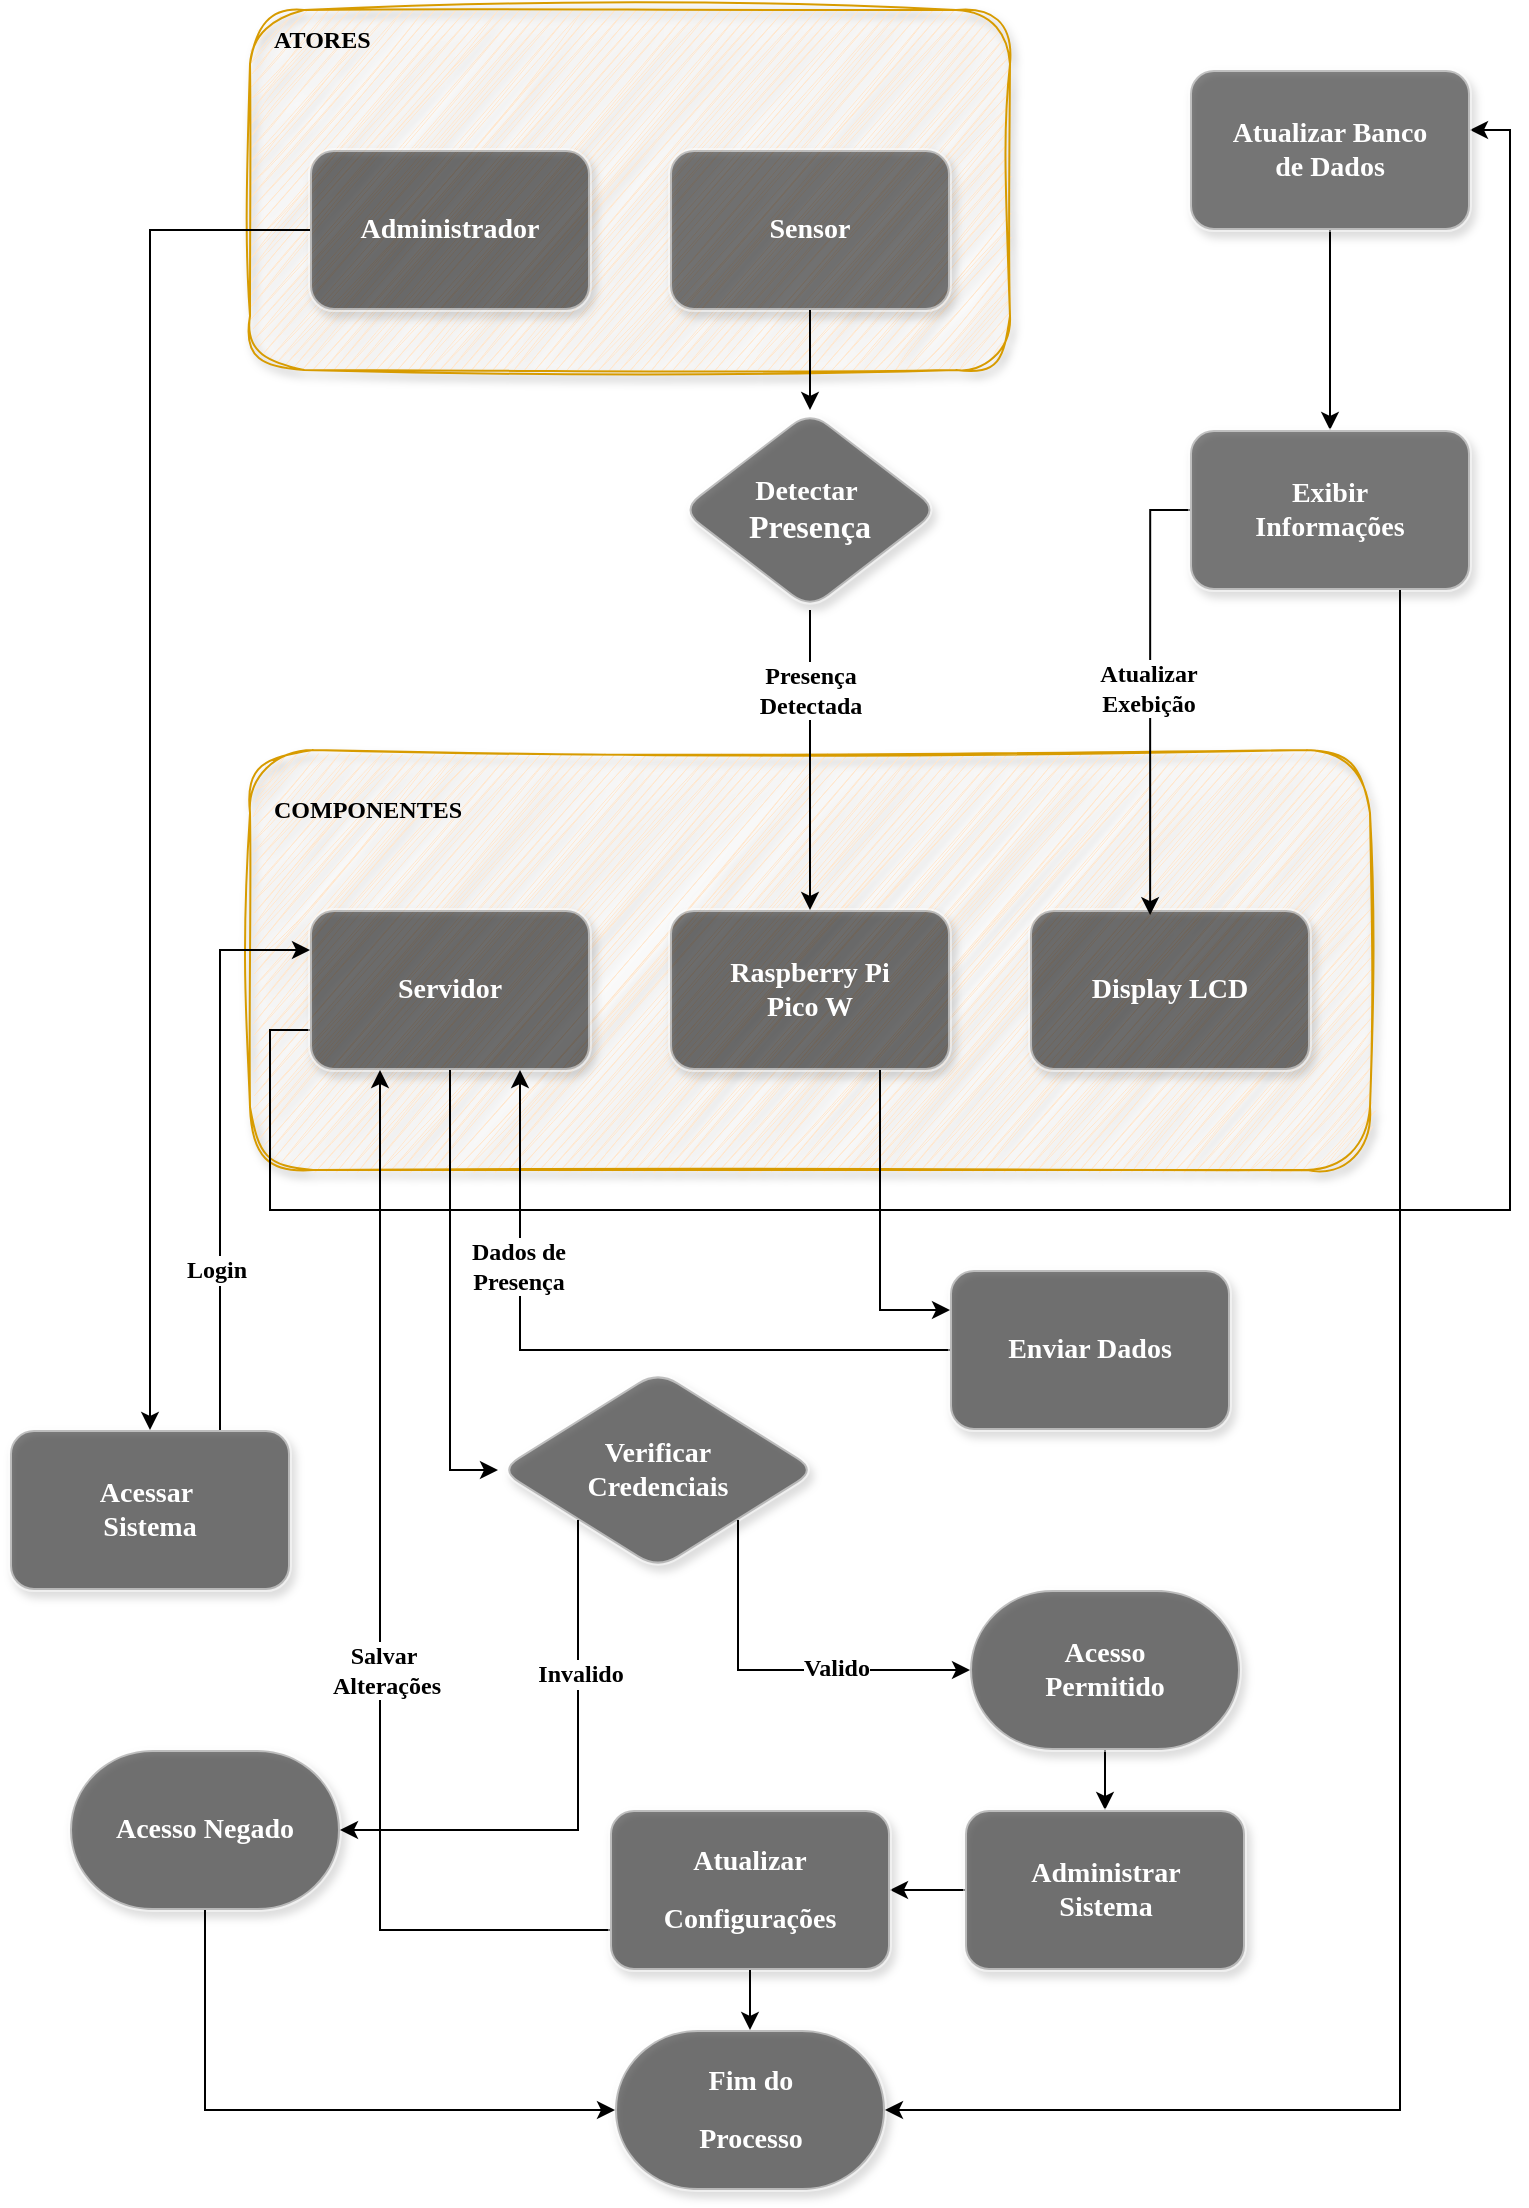 <mxfile version="26.0.3">
  <diagram name="Page-1" id="s998OfCtN13yMkF6CkR0">
    <mxGraphModel dx="1687" dy="918" grid="1" gridSize="10" guides="1" tooltips="1" connect="1" arrows="1" fold="1" page="1" pageScale="1" pageWidth="827" pageHeight="1169" math="0" shadow="0">
      <root>
        <mxCell id="0" />
        <mxCell id="1" parent="0" />
        <mxCell id="R2a6Gr0WO1WaGBbOqRlQ-4" value="&lt;div style=&quot;padding: 0px 0px 150px 10px;&quot;&gt;&lt;font face=&quot;Times New Roman&quot;&gt;&lt;b&gt;ATORES&lt;/b&gt;&lt;/font&gt;&lt;/div&gt;" style="rounded=1;whiteSpace=wrap;html=1;fillColor=#ffe6cc;strokeColor=#d79b00;shadow=1;glass=0;sketch=1;curveFitting=1;jiggle=2;align=left;gradientColor=none;" vertex="1" parent="1">
          <mxGeometry x="130" y="40" width="380" height="180" as="geometry" />
        </mxCell>
        <mxCell id="R2a6Gr0WO1WaGBbOqRlQ-5" value="&lt;font style=&quot;font-size: 14px; color: rgb(255, 255, 255);&quot; face=&quot;Times New Roman&quot;&gt;&lt;b&gt;Administrador&lt;/b&gt;&lt;/font&gt;" style="rounded=1;whiteSpace=wrap;html=1;shadow=1;opacity=50;fillColor=#000000;strokeColor=#FFFFFF;strokeWidth=2;" vertex="1" parent="1">
          <mxGeometry x="160" y="110" width="140" height="80" as="geometry" />
        </mxCell>
        <mxCell id="R2a6Gr0WO1WaGBbOqRlQ-6" value="&lt;font style=&quot;font-size: 14px; color: rgb(255, 255, 255);&quot; face=&quot;Times New Roman&quot;&gt;&lt;b&gt;Sensor&lt;/b&gt;&lt;/font&gt;" style="rounded=1;whiteSpace=wrap;html=1;shadow=1;fillColor=light-dark(#0d0c0d, #392f3f);strokeColor=#FFFFFF;glass=0;fillStyle=auto;opacity=50;strokeWidth=2;shadowOpacity=25;" vertex="1" parent="1">
          <mxGeometry x="340" y="110" width="140" height="80" as="geometry" />
        </mxCell>
        <mxCell id="R2a6Gr0WO1WaGBbOqRlQ-8" value="&lt;font face=&quot;Times New Roman&quot; style=&quot;color: rgb(255, 255, 255); font-size: 14px;&quot;&gt;&lt;b style=&quot;&quot;&gt;Detectar&amp;nbsp;&lt;/b&gt;&lt;/font&gt;&lt;div&gt;&lt;font size=&quot;3&quot; face=&quot;Times New Roman&quot; style=&quot;color: rgb(255, 255, 255);&quot;&gt;&lt;b style=&quot;&quot;&gt;Presença&lt;/b&gt;&lt;/font&gt;&lt;/div&gt;" style="rhombus;whiteSpace=wrap;html=1;rounded=1;arcSize=24;shadow=1;opacity=50;fillColor=#000000;strokeColor=#FFFFFF;strokeWidth=2;" vertex="1" parent="1">
          <mxGeometry x="345" y="240" width="130" height="100" as="geometry" />
        </mxCell>
        <mxCell id="R2a6Gr0WO1WaGBbOqRlQ-11" value="&lt;div style=&quot;padding: 0px 0px 150px 10px;&quot;&gt;&lt;font face=&quot;Times New Roman&quot;&gt;&lt;b&gt;COMPONENTES&lt;/b&gt;&lt;/font&gt;&lt;/div&gt;" style="rounded=1;whiteSpace=wrap;html=1;fillColor=#ffe6cc;strokeColor=#d79b00;shadow=1;glass=0;sketch=1;curveFitting=1;jiggle=2;align=left;gradientColor=none;" vertex="1" parent="1">
          <mxGeometry x="130" y="410" width="560" height="210" as="geometry" />
        </mxCell>
        <mxCell id="R2a6Gr0WO1WaGBbOqRlQ-37" style="edgeStyle=orthogonalEdgeStyle;rounded=0;orthogonalLoop=1;jettySize=auto;html=1;entryX=1;entryY=0.5;entryDx=0;entryDy=0;exitX=0;exitY=0.75;exitDx=0;exitDy=0;" edge="1" parent="1" source="R2a6Gr0WO1WaGBbOqRlQ-12">
          <mxGeometry relative="1" as="geometry">
            <mxPoint x="190" y="610" as="sourcePoint" />
            <mxPoint x="740" y="100" as="targetPoint" />
            <Array as="points">
              <mxPoint x="140" y="550" />
              <mxPoint x="140" y="640" />
              <mxPoint x="760" y="640" />
              <mxPoint x="760" y="100" />
            </Array>
          </mxGeometry>
        </mxCell>
        <mxCell id="R2a6Gr0WO1WaGBbOqRlQ-12" value="&lt;font style=&quot;font-size: 14px; color: rgb(255, 255, 255);&quot; face=&quot;Times New Roman&quot;&gt;&lt;b&gt;Servidor&lt;/b&gt;&lt;/font&gt;&lt;span style=&quot;color: rgba(0, 0, 0, 0); font-family: monospace; font-size: 0px; text-align: start; text-wrap-mode: nowrap;&quot;&gt;%3CmxGraphModel%3E%3Croot%3E%3CmxCell%20id%3D%220%22%2F%3E%3CmxCell%20id%3D%221%22%20parent%3D%220%22%2F%3E%3CmxCell%20id%3D%222%22%20value%3D%22%26lt%3Bfont%20style%3D%26quot%3Bfont-size%3A%2014px%3B%20color%3A%20rgb(255%2C%20255%2C%20255)%3B%26quot%3B%20face%3D%26quot%3BTimes%20New%20Roman%26quot%3B%26gt%3B%26lt%3Bb%26gt%3BAdministrador%26lt%3B%2Fb%26gt%3B%26lt%3B%2Ffont%26gt%3B%22%20style%3D%22rounded%3D1%3BwhiteSpace%3Dwrap%3Bhtml%3D1%3Bshadow%3D1%3Bopacity%3D50%3BfillColor%3D%23000000%3BstrokeColor%3D%23FFFFFF%3BstrokeWidth%3D2%3B%22%20vertex%3D%221%22%20parent%3D%221%22%3E%3CmxGeometry%20x%3D%22220%22%20y%3D%22110%22%20width%3D%22140%22%20height%3D%2280%22%20as%3D%22geometry%22%2F%3E%3C%2FmxCell%3E%3C%2Froot%3E%3C%2FmxGraphModel%3E&lt;/span&gt;" style="rounded=1;whiteSpace=wrap;html=1;shadow=1;opacity=50;fillColor=#000000;strokeColor=#FFFFFF;strokeWidth=2;" vertex="1" parent="1">
          <mxGeometry x="160" y="490" width="140" height="80" as="geometry" />
        </mxCell>
        <mxCell id="R2a6Gr0WO1WaGBbOqRlQ-13" value="&lt;font face=&quot;Times New Roman&quot; color=&quot;#ffffff&quot;&gt;&lt;span style=&quot;font-size: 14px;&quot;&gt;&lt;b&gt;Raspberry Pi&lt;/b&gt;&lt;/span&gt;&lt;/font&gt;&lt;div&gt;&lt;font face=&quot;Times New Roman&quot; color=&quot;#ffffff&quot;&gt;&lt;span style=&quot;font-size: 14px;&quot;&gt;&lt;b&gt;Pico W&lt;/b&gt;&lt;/span&gt;&lt;/font&gt;&lt;/div&gt;" style="rounded=1;whiteSpace=wrap;html=1;shadow=1;opacity=50;fillColor=#000000;strokeColor=#FFFFFF;strokeWidth=2;" vertex="1" parent="1">
          <mxGeometry x="340" y="490" width="140" height="80" as="geometry" />
        </mxCell>
        <mxCell id="R2a6Gr0WO1WaGBbOqRlQ-14" value="&lt;font face=&quot;Times New Roman&quot; color=&quot;#ffffff&quot;&gt;&lt;span style=&quot;font-size: 14px;&quot;&gt;&lt;b&gt;Display LCD&lt;/b&gt;&lt;/span&gt;&lt;/font&gt;" style="rounded=1;whiteSpace=wrap;html=1;shadow=1;opacity=50;fillColor=#000000;strokeColor=#FFFFFF;strokeWidth=2;" vertex="1" parent="1">
          <mxGeometry x="520" y="490" width="140" height="80" as="geometry" />
        </mxCell>
        <mxCell id="R2a6Gr0WO1WaGBbOqRlQ-65" style="edgeStyle=orthogonalEdgeStyle;rounded=0;orthogonalLoop=1;jettySize=auto;html=1;exitX=0.5;exitY=1;exitDx=0;exitDy=0;entryX=0.5;entryY=0;entryDx=0;entryDy=0;" edge="1" parent="1" source="R2a6Gr0WO1WaGBbOqRlQ-15" target="R2a6Gr0WO1WaGBbOqRlQ-16">
          <mxGeometry relative="1" as="geometry" />
        </mxCell>
        <mxCell id="R2a6Gr0WO1WaGBbOqRlQ-15" value="&lt;font style=&quot;font-size: 14px; color: rgb(255, 255, 255);&quot; face=&quot;Times New Roman&quot;&gt;&lt;b&gt;Atualizar Banco&lt;/b&gt;&lt;/font&gt;&lt;div&gt;&lt;font style=&quot;font-size: 14px; color: rgb(255, 255, 255);&quot; face=&quot;Times New Roman&quot;&gt;&lt;b&gt;de Dados&lt;/b&gt;&lt;/font&gt;&lt;/div&gt;" style="rounded=1;whiteSpace=wrap;html=1;shadow=1;fillColor=light-dark(#0d0c0d, #392f3f);strokeColor=#FFFFFF;glass=0;fillStyle=auto;opacity=50;strokeWidth=2;shadowOpacity=25;" vertex="1" parent="1">
          <mxGeometry x="600" y="70" width="140" height="80" as="geometry" />
        </mxCell>
        <mxCell id="R2a6Gr0WO1WaGBbOqRlQ-35" value="" style="edgeStyle=orthogonalEdgeStyle;rounded=0;orthogonalLoop=1;jettySize=auto;html=1;entryX=0.429;entryY=0.032;entryDx=0;entryDy=0;entryPerimeter=0;flowAnimation=0;exitX=0;exitY=0.5;exitDx=0;exitDy=0;" edge="1" parent="1" source="R2a6Gr0WO1WaGBbOqRlQ-16" target="R2a6Gr0WO1WaGBbOqRlQ-14">
          <mxGeometry relative="1" as="geometry">
            <mxPoint x="630.059" y="300" as="sourcePoint" />
            <Array as="points">
              <mxPoint x="580" y="290" />
            </Array>
          </mxGeometry>
        </mxCell>
        <mxCell id="R2a6Gr0WO1WaGBbOqRlQ-36" value="&lt;font face=&quot;Times New Roman&quot; style=&quot;font-size: 12px;&quot;&gt;&lt;b&gt;Atualizar&lt;/b&gt;&lt;/font&gt;&lt;div&gt;&lt;font face=&quot;Times New Roman&quot; style=&quot;font-size: 12px;&quot;&gt;&lt;b&gt;Exebição&lt;/b&gt;&lt;/font&gt;&lt;/div&gt;" style="edgeLabel;html=1;align=center;verticalAlign=middle;resizable=0;points=[];" vertex="1" connectable="0" parent="R2a6Gr0WO1WaGBbOqRlQ-35">
          <mxGeometry x="0.117" y="-1" relative="1" as="geometry">
            <mxPoint y="-15" as="offset" />
          </mxGeometry>
        </mxCell>
        <mxCell id="R2a6Gr0WO1WaGBbOqRlQ-16" value="&lt;font style=&quot;font-size: 14px; color: rgb(255, 255, 255);&quot; face=&quot;Times New Roman&quot;&gt;&lt;b&gt;Exibir&lt;/b&gt;&lt;/font&gt;&lt;div&gt;&lt;font style=&quot;font-size: 14px; color: rgb(255, 255, 255);&quot; face=&quot;Times New Roman&quot;&gt;&lt;b&gt;Informações&lt;/b&gt;&lt;/font&gt;&lt;/div&gt;" style="rounded=1;whiteSpace=wrap;html=1;shadow=1;fillColor=light-dark(#0d0c0d, #392f3f);strokeColor=#FFFFFF;glass=0;fillStyle=auto;opacity=50;strokeWidth=2;shadowOpacity=25;" vertex="1" parent="1">
          <mxGeometry x="600" y="250" width="140" height="80" as="geometry" />
        </mxCell>
        <mxCell id="R2a6Gr0WO1WaGBbOqRlQ-17" value="&lt;font face=&quot;Times New Roman&quot; color=&quot;#ffffff&quot;&gt;&lt;span style=&quot;font-size: 14px;&quot;&gt;&lt;b&gt;Verificar&lt;/b&gt;&lt;/span&gt;&lt;/font&gt;&lt;div&gt;&lt;font face=&quot;Times New Roman&quot; color=&quot;#ffffff&quot;&gt;&lt;span style=&quot;font-size: 14px;&quot;&gt;&lt;b&gt;Credenciais&lt;/b&gt;&lt;/span&gt;&lt;/font&gt;&lt;/div&gt;" style="rhombus;whiteSpace=wrap;html=1;rounded=1;arcSize=24;shadow=1;opacity=50;fillColor=#000000;strokeColor=#FFFFFF;strokeWidth=2;" vertex="1" parent="1">
          <mxGeometry x="254" y="720" width="160" height="100" as="geometry" />
        </mxCell>
        <mxCell id="R2a6Gr0WO1WaGBbOqRlQ-18" value="&lt;font face=&quot;Times New Roman&quot; color=&quot;#ffffff&quot;&gt;&lt;span style=&quot;font-size: 14px;&quot;&gt;&lt;b&gt;Acessar&amp;nbsp;&lt;/b&gt;&lt;/span&gt;&lt;/font&gt;&lt;div&gt;&lt;font face=&quot;Times New Roman&quot; color=&quot;#ffffff&quot;&gt;&lt;span style=&quot;font-size: 14px;&quot;&gt;&lt;b&gt;Sistema&lt;/b&gt;&lt;/span&gt;&lt;/font&gt;&lt;/div&gt;" style="rounded=1;whiteSpace=wrap;html=1;shadow=1;opacity=50;fillColor=#000000;strokeColor=#FFFFFF;strokeWidth=2;" vertex="1" parent="1">
          <mxGeometry x="10" y="750" width="140" height="80" as="geometry" />
        </mxCell>
        <mxCell id="R2a6Gr0WO1WaGBbOqRlQ-50" value="" style="edgeStyle=orthogonalEdgeStyle;rounded=0;orthogonalLoop=1;jettySize=auto;html=1;entryX=0.75;entryY=1;entryDx=0;entryDy=0;" edge="1" parent="1" source="R2a6Gr0WO1WaGBbOqRlQ-19" target="R2a6Gr0WO1WaGBbOqRlQ-12">
          <mxGeometry relative="1" as="geometry" />
        </mxCell>
        <mxCell id="R2a6Gr0WO1WaGBbOqRlQ-52" value="&lt;b&gt;&lt;font style=&quot;font-size: 12px;&quot; face=&quot;Times New Roman&quot;&gt;Dados de&lt;/font&gt;&lt;/b&gt;&lt;div&gt;&lt;b&gt;&lt;font style=&quot;font-size: 12px;&quot; face=&quot;Times New Roman&quot;&gt;Presença&lt;/font&gt;&lt;/b&gt;&lt;/div&gt;" style="edgeLabel;html=1;align=center;verticalAlign=middle;resizable=0;points=[];" vertex="1" connectable="0" parent="R2a6Gr0WO1WaGBbOqRlQ-50">
          <mxGeometry x="0.455" y="1" relative="1" as="geometry">
            <mxPoint y="1" as="offset" />
          </mxGeometry>
        </mxCell>
        <mxCell id="R2a6Gr0WO1WaGBbOqRlQ-19" value="&lt;font face=&quot;Times New Roman&quot; color=&quot;#ffffff&quot;&gt;&lt;span style=&quot;font-size: 14px;&quot;&gt;&lt;b&gt;Enviar Dados&lt;/b&gt;&lt;/span&gt;&lt;/font&gt;" style="rounded=1;whiteSpace=wrap;html=1;shadow=1;opacity=50;fillColor=#000000;strokeColor=#FFFFFF;strokeWidth=2;" vertex="1" parent="1">
          <mxGeometry x="480" y="670" width="140" height="80" as="geometry" />
        </mxCell>
        <mxCell id="R2a6Gr0WO1WaGBbOqRlQ-59" style="edgeStyle=orthogonalEdgeStyle;rounded=0;orthogonalLoop=1;jettySize=auto;html=1;exitX=0.5;exitY=1;exitDx=0;exitDy=0;exitPerimeter=0;entryX=0.5;entryY=0;entryDx=0;entryDy=0;" edge="1" parent="1" source="R2a6Gr0WO1WaGBbOqRlQ-21" target="R2a6Gr0WO1WaGBbOqRlQ-23">
          <mxGeometry relative="1" as="geometry" />
        </mxCell>
        <mxCell id="R2a6Gr0WO1WaGBbOqRlQ-21" value="&lt;p&gt;&lt;font style=&quot;font-size: 14px;&quot; face=&quot;Times New Roman&quot;&gt;&lt;font style=&quot;color: rgb(255, 255, 255);&quot;&gt;&lt;b style=&quot;&quot;&gt;Acesso&lt;br&gt;&lt;/b&gt;&lt;/font&gt;&lt;font style=&quot;color: rgb(255, 255, 255);&quot;&gt;&lt;b style=&quot;&quot;&gt;Permitido&lt;/b&gt;&lt;/font&gt;&lt;/font&gt;&lt;/p&gt;" style="strokeWidth=2;html=1;shape=mxgraph.flowchart.terminator;whiteSpace=wrap;shadow=1;opacity=50;strokeColor=#FFFFFF;fillColor=#000000;align=center;" vertex="1" parent="1">
          <mxGeometry x="490" y="830" width="135" height="80" as="geometry" />
        </mxCell>
        <mxCell id="R2a6Gr0WO1WaGBbOqRlQ-22" value="&lt;div&gt;&lt;font style=&quot;color: rgb(255, 255, 255); font-size: 14px;&quot; face=&quot;Times New Roman&quot;&gt;&lt;b style=&quot;&quot;&gt;Acesso Negado&lt;/b&gt;&lt;/font&gt;&lt;/div&gt;" style="strokeWidth=2;html=1;shape=mxgraph.flowchart.terminator;whiteSpace=wrap;shadow=1;opacity=50;strokeColor=#FFFFFF;fillColor=#000000;" vertex="1" parent="1">
          <mxGeometry x="40" y="910" width="135" height="80" as="geometry" />
        </mxCell>
        <mxCell id="R2a6Gr0WO1WaGBbOqRlQ-61" style="edgeStyle=orthogonalEdgeStyle;rounded=0;orthogonalLoop=1;jettySize=auto;html=1;exitX=0;exitY=0.5;exitDx=0;exitDy=0;entryX=1;entryY=0.5;entryDx=0;entryDy=0;" edge="1" parent="1" source="R2a6Gr0WO1WaGBbOqRlQ-23" target="R2a6Gr0WO1WaGBbOqRlQ-24">
          <mxGeometry relative="1" as="geometry" />
        </mxCell>
        <mxCell id="R2a6Gr0WO1WaGBbOqRlQ-23" value="&lt;p&gt;&lt;font face=&quot;Times New Roman&quot;&gt;&lt;font color=&quot;#ffffff&quot;&gt;&lt;span style=&quot;font-size: 14px;&quot;&gt;&lt;b style=&quot;&quot;&gt;Administrar&lt;br&gt;&lt;/b&gt;&lt;/span&gt;&lt;/font&gt;&lt;font color=&quot;#ffffff&quot;&gt;&lt;span style=&quot;font-size: 14px;&quot;&gt;&lt;b style=&quot;&quot;&gt;Sistema&lt;/b&gt;&lt;/span&gt;&lt;/font&gt;&lt;/font&gt;&lt;/p&gt;" style="rounded=1;whiteSpace=wrap;html=1;shadow=1;opacity=50;fillColor=#000000;strokeColor=#FFFFFF;strokeWidth=2;align=center;" vertex="1" parent="1">
          <mxGeometry x="487.5" y="940" width="140" height="80" as="geometry" />
        </mxCell>
        <mxCell id="R2a6Gr0WO1WaGBbOqRlQ-63" style="edgeStyle=orthogonalEdgeStyle;rounded=0;orthogonalLoop=1;jettySize=auto;html=1;exitX=0;exitY=0.75;exitDx=0;exitDy=0;entryX=0.25;entryY=1;entryDx=0;entryDy=0;" edge="1" parent="1" source="R2a6Gr0WO1WaGBbOqRlQ-24" target="R2a6Gr0WO1WaGBbOqRlQ-12">
          <mxGeometry relative="1" as="geometry" />
        </mxCell>
        <mxCell id="R2a6Gr0WO1WaGBbOqRlQ-64" value="&lt;b&gt;&lt;font style=&quot;font-size: 12px;&quot; face=&quot;Times New Roman&quot;&gt;Salvar&amp;nbsp;&lt;/font&gt;&lt;/b&gt;&lt;div&gt;&lt;b&gt;&lt;font style=&quot;font-size: 12px;&quot; face=&quot;Times New Roman&quot;&gt;Alterações&lt;/font&gt;&lt;/b&gt;&lt;/div&gt;" style="edgeLabel;html=1;align=center;verticalAlign=middle;resizable=0;points=[];" vertex="1" connectable="0" parent="R2a6Gr0WO1WaGBbOqRlQ-63">
          <mxGeometry x="-0.11" y="-3" relative="1" as="geometry">
            <mxPoint y="-3" as="offset" />
          </mxGeometry>
        </mxCell>
        <mxCell id="R2a6Gr0WO1WaGBbOqRlQ-24" value="&lt;p&gt;&lt;font face=&quot;Times New Roman&quot; color=&quot;#ffffff&quot;&gt;&lt;span style=&quot;font-size: 14px;&quot;&gt;&lt;b&gt;Atualizar&lt;/b&gt;&lt;/span&gt;&lt;/font&gt;&lt;/p&gt;&lt;p&gt;&lt;font face=&quot;Times New Roman&quot; color=&quot;#ffffff&quot;&gt;&lt;span style=&quot;font-size: 14px;&quot;&gt;&lt;b&gt;Configurações&lt;/b&gt;&lt;/span&gt;&lt;/font&gt;&lt;/p&gt;" style="rounded=1;whiteSpace=wrap;html=1;shadow=1;opacity=50;fillColor=#000000;strokeColor=#FFFFFF;strokeWidth=2;align=center;" vertex="1" parent="1">
          <mxGeometry x="310" y="940" width="140" height="80" as="geometry" />
        </mxCell>
        <mxCell id="R2a6Gr0WO1WaGBbOqRlQ-25" value="&lt;p&gt;&lt;font face=&quot;Times New Roman&quot; color=&quot;#ffffff&quot;&gt;&lt;span style=&quot;font-size: 14px;&quot;&gt;&lt;b&gt;Fim do&lt;/b&gt;&lt;/span&gt;&lt;/font&gt;&lt;/p&gt;&lt;p&gt;&lt;font face=&quot;Times New Roman&quot; color=&quot;#ffffff&quot;&gt;&lt;span style=&quot;font-size: 14px;&quot;&gt;&lt;b&gt;Processo&lt;/b&gt;&lt;/span&gt;&lt;/font&gt;&lt;/p&gt;" style="strokeWidth=2;html=1;shape=mxgraph.flowchart.terminator;whiteSpace=wrap;shadow=1;opacity=50;strokeColor=#FFFFFF;fillColor=#000000;align=center;" vertex="1" parent="1">
          <mxGeometry x="312.5" y="1050" width="135" height="80" as="geometry" />
        </mxCell>
        <mxCell id="R2a6Gr0WO1WaGBbOqRlQ-27" value="" style="endArrow=classic;html=1;rounded=0;entryX=0.5;entryY=0;entryDx=0;entryDy=0;exitX=0;exitY=0.5;exitDx=0;exitDy=0;" edge="1" parent="1" source="R2a6Gr0WO1WaGBbOqRlQ-5" target="R2a6Gr0WO1WaGBbOqRlQ-18">
          <mxGeometry width="50" height="50" relative="1" as="geometry">
            <mxPoint x="110" y="170" as="sourcePoint" />
            <mxPoint x="80" y="590" as="targetPoint" />
            <Array as="points">
              <mxPoint x="80" y="150" />
            </Array>
          </mxGeometry>
        </mxCell>
        <mxCell id="R2a6Gr0WO1WaGBbOqRlQ-29" value="" style="endArrow=classic;html=1;rounded=0;exitX=0.5;exitY=1;exitDx=0;exitDy=0;entryX=0.5;entryY=0;entryDx=0;entryDy=0;" edge="1" parent="1" source="R2a6Gr0WO1WaGBbOqRlQ-6" target="R2a6Gr0WO1WaGBbOqRlQ-8">
          <mxGeometry width="50" height="50" relative="1" as="geometry">
            <mxPoint x="300" y="460" as="sourcePoint" />
            <mxPoint x="350" y="410" as="targetPoint" />
          </mxGeometry>
        </mxCell>
        <mxCell id="R2a6Gr0WO1WaGBbOqRlQ-41" value="" style="endArrow=classic;html=1;rounded=0;exitX=0.75;exitY=1;exitDx=0;exitDy=0;entryX=1;entryY=0.5;entryDx=0;entryDy=0;entryPerimeter=0;" edge="1" parent="1" source="R2a6Gr0WO1WaGBbOqRlQ-16" target="R2a6Gr0WO1WaGBbOqRlQ-25">
          <mxGeometry width="50" height="50" relative="1" as="geometry">
            <mxPoint x="670" y="850" as="sourcePoint" />
            <mxPoint x="710" y="810" as="targetPoint" />
            <Array as="points">
              <mxPoint x="705" y="1090" />
            </Array>
          </mxGeometry>
        </mxCell>
        <mxCell id="R2a6Gr0WO1WaGBbOqRlQ-42" value="" style="endArrow=classic;html=1;rounded=0;exitX=0.75;exitY=1;exitDx=0;exitDy=0;entryX=0;entryY=0.25;entryDx=0;entryDy=0;" edge="1" parent="1" source="R2a6Gr0WO1WaGBbOqRlQ-13" target="R2a6Gr0WO1WaGBbOqRlQ-19">
          <mxGeometry width="50" height="50" relative="1" as="geometry">
            <mxPoint x="530" y="710" as="sourcePoint" />
            <mxPoint x="410" y="660" as="targetPoint" />
            <Array as="points">
              <mxPoint x="445" y="690" />
            </Array>
          </mxGeometry>
        </mxCell>
        <mxCell id="R2a6Gr0WO1WaGBbOqRlQ-43" value="" style="endArrow=classic;html=1;rounded=0;exitX=0.75;exitY=0;exitDx=0;exitDy=0;entryX=0;entryY=0.25;entryDx=0;entryDy=0;" edge="1" parent="1" source="R2a6Gr0WO1WaGBbOqRlQ-18" target="R2a6Gr0WO1WaGBbOqRlQ-12">
          <mxGeometry width="50" height="50" relative="1" as="geometry">
            <mxPoint x="350" y="580" as="sourcePoint" />
            <mxPoint x="400" y="530" as="targetPoint" />
            <Array as="points">
              <mxPoint x="115" y="510" />
            </Array>
          </mxGeometry>
        </mxCell>
        <mxCell id="R2a6Gr0WO1WaGBbOqRlQ-44" value="&lt;b&gt;&lt;font face=&quot;Times New Roman&quot; style=&quot;font-size: 12px;&quot;&gt;Login&lt;/font&gt;&lt;/b&gt;" style="edgeLabel;html=1;align=center;verticalAlign=middle;resizable=0;points=[];" vertex="1" connectable="0" parent="R2a6Gr0WO1WaGBbOqRlQ-43">
          <mxGeometry x="-0.362" y="2" relative="1" as="geometry">
            <mxPoint y="11" as="offset" />
          </mxGeometry>
        </mxCell>
        <mxCell id="R2a6Gr0WO1WaGBbOqRlQ-48" value="" style="endArrow=classic;html=1;rounded=0;exitX=0.5;exitY=1;exitDx=0;exitDy=0;entryX=0;entryY=0.5;entryDx=0;entryDy=0;" edge="1" parent="1" source="R2a6Gr0WO1WaGBbOqRlQ-12" target="R2a6Gr0WO1WaGBbOqRlQ-17">
          <mxGeometry width="50" height="50" relative="1" as="geometry">
            <mxPoint x="350" y="810" as="sourcePoint" />
            <mxPoint x="350" y="710" as="targetPoint" />
            <Array as="points">
              <mxPoint x="230" y="770" />
            </Array>
          </mxGeometry>
        </mxCell>
        <mxCell id="R2a6Gr0WO1WaGBbOqRlQ-54" value="" style="endArrow=classic;html=1;rounded=0;exitX=1;exitY=1;exitDx=0;exitDy=0;entryX=0;entryY=0.5;entryDx=0;entryDy=0;entryPerimeter=0;" edge="1" parent="1" source="R2a6Gr0WO1WaGBbOqRlQ-17" target="R2a6Gr0WO1WaGBbOqRlQ-21">
          <mxGeometry width="50" height="50" relative="1" as="geometry">
            <mxPoint x="350" y="700" as="sourcePoint" />
            <mxPoint x="400" y="650" as="targetPoint" />
            <Array as="points">
              <mxPoint x="374" y="870" />
            </Array>
          </mxGeometry>
        </mxCell>
        <mxCell id="R2a6Gr0WO1WaGBbOqRlQ-57" value="&lt;b&gt;&lt;font style=&quot;font-size: 12px;&quot; face=&quot;Times New Roman&quot;&gt;Valido&lt;/font&gt;&lt;/b&gt;" style="edgeLabel;html=1;align=center;verticalAlign=middle;resizable=0;points=[];" vertex="1" connectable="0" parent="R2a6Gr0WO1WaGBbOqRlQ-54">
          <mxGeometry x="0.292" y="1" relative="1" as="geometry">
            <mxPoint as="offset" />
          </mxGeometry>
        </mxCell>
        <mxCell id="R2a6Gr0WO1WaGBbOqRlQ-55" value="" style="endArrow=classic;html=1;rounded=0;exitX=0;exitY=1;exitDx=0;exitDy=0;entryX=1;entryY=0.5;entryDx=0;entryDy=0;entryPerimeter=0;" edge="1" parent="1" source="R2a6Gr0WO1WaGBbOqRlQ-17" target="R2a6Gr0WO1WaGBbOqRlQ-22">
          <mxGeometry width="50" height="50" relative="1" as="geometry">
            <mxPoint x="350" y="700" as="sourcePoint" />
            <mxPoint x="400" y="650" as="targetPoint" />
            <Array as="points">
              <mxPoint x="294" y="950" />
            </Array>
          </mxGeometry>
        </mxCell>
        <mxCell id="R2a6Gr0WO1WaGBbOqRlQ-56" value="&lt;b&gt;&lt;font face=&quot;Times New Roman&quot; style=&quot;font-size: 12px;&quot;&gt;Invalido&lt;/font&gt;&lt;/b&gt;" style="edgeLabel;html=1;align=center;verticalAlign=middle;resizable=0;points=[];" vertex="1" connectable="0" parent="R2a6Gr0WO1WaGBbOqRlQ-55">
          <mxGeometry x="-0.443" y="1" relative="1" as="geometry">
            <mxPoint as="offset" />
          </mxGeometry>
        </mxCell>
        <mxCell id="R2a6Gr0WO1WaGBbOqRlQ-60" style="edgeStyle=orthogonalEdgeStyle;rounded=0;orthogonalLoop=1;jettySize=auto;html=1;exitX=0.5;exitY=1;exitDx=0;exitDy=0;exitPerimeter=0;entryX=0;entryY=0.5;entryDx=0;entryDy=0;entryPerimeter=0;" edge="1" parent="1" source="R2a6Gr0WO1WaGBbOqRlQ-22" target="R2a6Gr0WO1WaGBbOqRlQ-25">
          <mxGeometry relative="1" as="geometry" />
        </mxCell>
        <mxCell id="R2a6Gr0WO1WaGBbOqRlQ-62" style="edgeStyle=orthogonalEdgeStyle;rounded=0;orthogonalLoop=1;jettySize=auto;html=1;exitX=0.5;exitY=1;exitDx=0;exitDy=0;entryX=0.5;entryY=0;entryDx=0;entryDy=0;entryPerimeter=0;" edge="1" parent="1" source="R2a6Gr0WO1WaGBbOqRlQ-24" target="R2a6Gr0WO1WaGBbOqRlQ-25">
          <mxGeometry relative="1" as="geometry" />
        </mxCell>
        <mxCell id="R2a6Gr0WO1WaGBbOqRlQ-66" style="edgeStyle=orthogonalEdgeStyle;rounded=0;orthogonalLoop=1;jettySize=auto;html=1;exitX=0.5;exitY=1;exitDx=0;exitDy=0;entryX=0.5;entryY=0;entryDx=0;entryDy=0;" edge="1" parent="1" source="R2a6Gr0WO1WaGBbOqRlQ-8" target="R2a6Gr0WO1WaGBbOqRlQ-13">
          <mxGeometry relative="1" as="geometry" />
        </mxCell>
        <mxCell id="R2a6Gr0WO1WaGBbOqRlQ-67" value="&lt;font style=&quot;font-size: 12px;&quot; face=&quot;Times New Roman&quot;&gt;&lt;b&gt;Presença&lt;/b&gt;&lt;/font&gt;&lt;div&gt;&lt;font style=&quot;font-size: 12px;&quot; face=&quot;Times New Roman&quot;&gt;&lt;b&gt;Detectada&lt;/b&gt;&lt;/font&gt;&lt;/div&gt;" style="edgeLabel;html=1;align=center;verticalAlign=middle;resizable=0;points=[];" vertex="1" connectable="0" parent="R2a6Gr0WO1WaGBbOqRlQ-66">
          <mxGeometry x="-0.377" y="-2" relative="1" as="geometry">
            <mxPoint x="2" y="-7" as="offset" />
          </mxGeometry>
        </mxCell>
      </root>
    </mxGraphModel>
  </diagram>
</mxfile>
